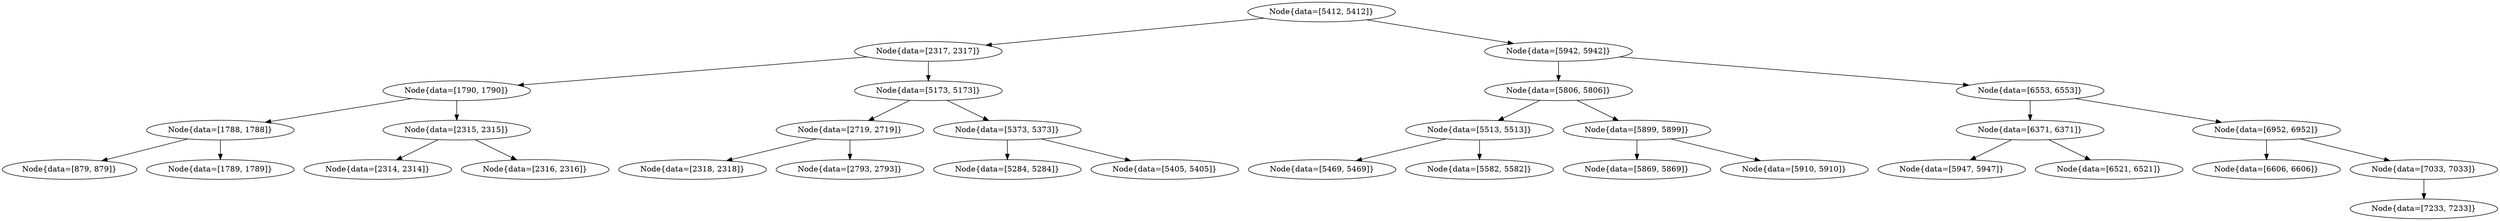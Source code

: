 digraph G{
995235858 [label="Node{data=[5412, 5412]}"]
995235858 -> 679385552
679385552 [label="Node{data=[2317, 2317]}"]
679385552 -> 532805671
532805671 [label="Node{data=[1790, 1790]}"]
532805671 -> 1561171834
1561171834 [label="Node{data=[1788, 1788]}"]
1561171834 -> 1983157825
1983157825 [label="Node{data=[879, 879]}"]
1561171834 -> 718811470
718811470 [label="Node{data=[1789, 1789]}"]
532805671 -> 977859826
977859826 [label="Node{data=[2315, 2315]}"]
977859826 -> 189731462
189731462 [label="Node{data=[2314, 2314]}"]
977859826 -> 1494944560
1494944560 [label="Node{data=[2316, 2316]}"]
679385552 -> 849478428
849478428 [label="Node{data=[5173, 5173]}"]
849478428 -> 1336970974
1336970974 [label="Node{data=[2719, 2719]}"]
1336970974 -> 1008234124
1008234124 [label="Node{data=[2318, 2318]}"]
1336970974 -> 1029419188
1029419188 [label="Node{data=[2793, 2793]}"]
849478428 -> 532938464
532938464 [label="Node{data=[5373, 5373]}"]
532938464 -> 1414419896
1414419896 [label="Node{data=[5284, 5284]}"]
532938464 -> 727526835
727526835 [label="Node{data=[5405, 5405]}"]
995235858 -> 1273230972
1273230972 [label="Node{data=[5942, 5942]}"]
1273230972 -> 1264002334
1264002334 [label="Node{data=[5806, 5806]}"]
1264002334 -> 1829919321
1829919321 [label="Node{data=[5513, 5513]}"]
1829919321 -> 794870525
794870525 [label="Node{data=[5469, 5469]}"]
1829919321 -> 2078577019
2078577019 [label="Node{data=[5582, 5582]}"]
1264002334 -> 157889740
157889740 [label="Node{data=[5899, 5899]}"]
157889740 -> 1993766698
1993766698 [label="Node{data=[5869, 5869]}"]
157889740 -> 1594373159
1594373159 [label="Node{data=[5910, 5910]}"]
1273230972 -> 3676660
3676660 [label="Node{data=[6553, 6553]}"]
3676660 -> 1077379691
1077379691 [label="Node{data=[6371, 6371]}"]
1077379691 -> 85840480
85840480 [label="Node{data=[5947, 5947]}"]
1077379691 -> 464152552
464152552 [label="Node{data=[6521, 6521]}"]
3676660 -> 1537030864
1537030864 [label="Node{data=[6952, 6952]}"]
1537030864 -> 667275026
667275026 [label="Node{data=[6606, 6606]}"]
1537030864 -> 1277204312
1277204312 [label="Node{data=[7033, 7033]}"]
1277204312 -> 75312147
75312147 [label="Node{data=[7233, 7233]}"]
}
